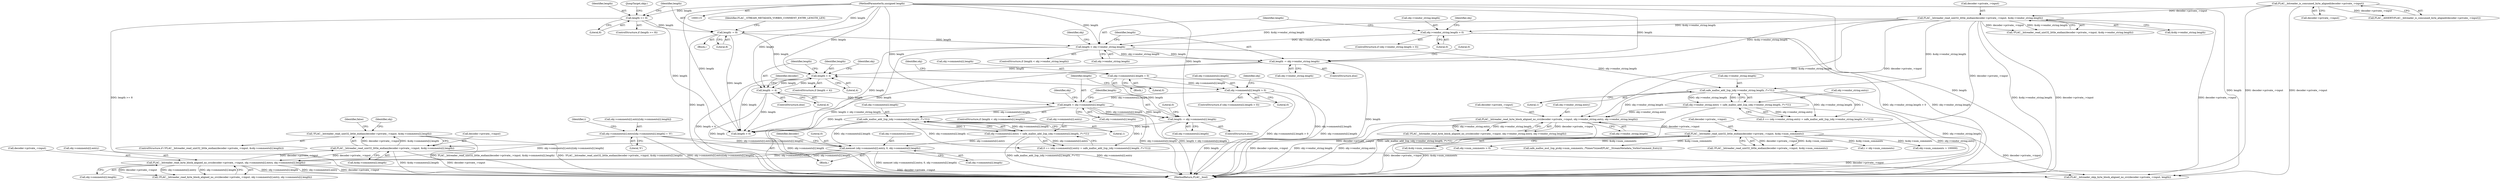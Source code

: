 digraph "0_Android_b499389da21d89d32deff500376c5ee4f8f0b04c@API" {
"1000381" [label="(Call,!FLAC__bitreader_read_uint32_little_endian(decoder->private_->input, &obj->comments[i].length))"];
"1000382" [label="(Call,FLAC__bitreader_read_uint32_little_endian(decoder->private_->input, &obj->comments[i].length))"];
"1000270" [label="(Call,FLAC__bitreader_read_uint32_little_endian(decoder->private_->input, &obj->num_comments))"];
"1000225" [label="(Call,FLAC__bitreader_read_byte_block_aligned_no_crc(decoder->private_->input, obj->vendor_string.entry, obj->vendor_string.length))"];
"1000142" [label="(Call,FLAC__bitreader_read_uint32_little_endian(decoder->private_->input, &obj->vendor_string.length))"];
"1000122" [label="(Call,FLAC__bitreader_is_consumed_byte_aligned(decoder->private_->input))"];
"1000200" [label="(Call,obj->vendor_string.entry = safe_malloc_add_2op_(obj->vendor_string.length, /*+*/1))"];
"1000206" [label="(Call,safe_malloc_add_2op_(obj->vendor_string.length, /*+*/1))"];
"1000166" [label="(Call,length < obj->vendor_string.length)"];
"1000133" [label="(Call,length -= 8)"];
"1000129" [label="(Call,length >= 8)"];
"1000118" [label="(MethodParameterIn,unsigned length)"];
"1000157" [label="(Call,obj->vendor_string.length > 0)"];
"1000484" [label="(Call,FLAC__bitreader_read_byte_block_aligned_no_crc(decoder->private_->input, obj->comments[i].entry, obj->comments[i].length))"];
"1000466" [label="(Call,memset (obj->comments[i].entry, 0, obj->comments[i].length))"];
"1000439" [label="(Call,obj->comments[i].entry = safe_malloc_add_2op_(obj->comments[i].length, /*+*/1))"];
"1000447" [label="(Call,safe_malloc_add_2op_(obj->comments[i].length, /*+*/1))"];
"1000410" [label="(Call,length < obj->comments[i].length)"];
"1000377" [label="(Call,length -= 4)"];
"1000366" [label="(Call,length < 4)"];
"1000427" [label="(Call,length -= obj->comments[i].length)"];
"1000190" [label="(Call,length -= obj->vendor_string.length)"];
"1000399" [label="(Call,obj->comments[i].length > 0)"];
"1000343" [label="(Call,obj->comments[i].length = 0)"];
"1000511" [label="(Call,obj->comments[i].entry[obj->comments[i].length] = '\0')"];
"1000297" [label="(Call,obj->num_comments > 0)"];
"1000310" [label="(Call,safe_malloc_mul_2op_p(obj->num_comments, /*times*/sizeof(FLAC__StreamMetadata_VorbisComment_Entry)))"];
"1000427" [label="(Call,length -= obj->comments[i].length)"];
"1000177" [label="(Identifier,obj)"];
"1000440" [label="(Call,obj->comments[i].entry)"];
"1000201" [label="(Call,obj->vendor_string.entry)"];
"1000135" [label="(Literal,8)"];
"1000398" [label="(ControlStructure,if (obj->comments[i].length > 0))"];
"1000206" [label="(Call,safe_malloc_add_2op_(obj->vendor_string.length, /*+*/1))"];
"1000343" [label="(Call,obj->comments[i].length = 0)"];
"1000157" [label="(Call,obj->vendor_string.length > 0)"];
"1000397" [label="(Identifier,false)"];
"1000131" [label="(Literal,8)"];
"1000344" [label="(Call,obj->comments[i].length)"];
"1000382" [label="(Call,FLAC__bitreader_read_uint32_little_endian(decoder->private_->input, &obj->comments[i].length))"];
"1000546" [label="(Call,length > 0)"];
"1000467" [label="(Call,obj->comments[i].entry)"];
"1000158" [label="(Call,obj->vendor_string.length)"];
"1000199" [label="(Literal,0)"];
"1000132" [label="(Block,)"];
"1000485" [label="(Call,decoder->private_->input)"];
"1000428" [label="(Identifier,length)"];
"1000400" [label="(Call,obj->comments[i].length)"];
"1000226" [label="(Call,decoder->private_->input)"];
"1000437" [label="(Call,0 == (obj->comments[i].entry = safe_malloc_add_2op_(obj->comments[i].length, /*+*/1)))"];
"1000422" [label="(Identifier,obj)"];
"1000385" [label="(Identifier,decoder)"];
"1000410" [label="(Call,length < obj->comments[i].length)"];
"1000512" [label="(Call,obj->comments[i].entry[obj->comments[i].length])"];
"1000511" [label="(Call,obj->comments[i].entry[obj->comments[i].length] = '\0')"];
"1000269" [label="(Call,!FLAC__bitreader_read_uint32_little_endian(decoder->private_->input, &obj->num_comments))"];
"1000225" [label="(Call,FLAC__bitreader_read_byte_block_aligned_no_crc(decoder->private_->input, obj->vendor_string.entry, obj->vendor_string.length))"];
"1000190" [label="(Call,length -= obj->vendor_string.length)"];
"1000497" [label="(Call,obj->comments[i].length)"];
"1000166" [label="(Call,length < obj->vendor_string.length)"];
"1000129" [label="(Call,length >= 8)"];
"1000356" [label="(Identifier,obj)"];
"1000167" [label="(Identifier,length)"];
"1000130" [label="(Identifier,length)"];
"1000168" [label="(Call,obj->vendor_string.length)"];
"1000455" [label="(Literal,1)"];
"1000447" [label="(Call,safe_malloc_add_2op_(obj->comments[i].length, /*+*/1))"];
"1000388" [label="(Call,&obj->comments[i].length)"];
"1000483" [label="(Call,!FLAC__bitreader_read_byte_block_aligned_no_crc(decoder->private_->input, obj->comments[i].entry, obj->comments[i].length))"];
"1000236" [label="(Call,obj->vendor_string.length)"];
"1000377" [label="(Call,length -= 4)"];
"1000133" [label="(Call,length -= 8)"];
"1000533" [label="(Identifier,obj)"];
"1000426" [label="(ControlStructure,else)"];
"1000368" [label="(Literal,4)"];
"1000399" [label="(Call,obj->comments[i].length > 0)"];
"1000376" [label="(ControlStructure,else)"];
"1000335" [label="(Call,i < obj->num_comments)"];
"1000118" [label="(MethodParameterIn,unsigned length)"];
"1000563" [label="(MethodReturn,FLAC__bool)"];
"1000381" [label="(Call,!FLAC__bitreader_read_uint32_little_endian(decoder->private_->input, &obj->comments[i].length))"];
"1000342" [label="(Block,)"];
"1000123" [label="(Call,decoder->private_->input)"];
"1000283" [label="(Call,obj->num_comments > 100000)"];
"1000552" [label="(Call,FLAC__bitreader_skip_byte_block_aligned_no_crc(decoder->private_->input, length))"];
"1000367" [label="(Identifier,length)"];
"1000200" [label="(Call,obj->vendor_string.entry = safe_malloc_add_2op_(obj->vendor_string.length, /*+*/1))"];
"1000407" [label="(Literal,0)"];
"1000366" [label="(Call,length < 4)"];
"1000276" [label="(Call,&obj->num_comments)"];
"1000212" [label="(Literal,1)"];
"1000341" [label="(Identifier,i)"];
"1000403" [label="(Identifier,obj)"];
"1000412" [label="(Call,obj->comments[i].length)"];
"1000475" [label="(Call,obj->comments[i].length)"];
"1000408" [label="(Block,)"];
"1000448" [label="(Call,obj->comments[i].length)"];
"1000192" [label="(Call,obj->vendor_string.length)"];
"1000271" [label="(Call,decoder->private_->input)"];
"1000527" [label="(Literal,'\0')"];
"1000466" [label="(Call,memset (obj->comments[i].entry, 0, obj->comments[i].length))"];
"1000134" [label="(Identifier,length)"];
"1000207" [label="(Call,obj->vendor_string.length)"];
"1000128" [label="(ControlStructure,if (length >= 8))"];
"1000429" [label="(Call,obj->comments[i].length)"];
"1000438" [label="(Literal,0)"];
"1000365" [label="(ControlStructure,if (length < 4))"];
"1000260" [label="(Identifier,obj)"];
"1000411" [label="(Identifier,length)"];
"1000379" [label="(Literal,4)"];
"1000224" [label="(Call,!FLAC__bitreader_read_byte_block_aligned_no_crc(decoder->private_->input, obj->vendor_string.entry, obj->vendor_string.length))"];
"1000544" [label="(JumpTarget,skip:)"];
"1000138" [label="(Identifier,FLAC__STREAM_METADATA_VORBIS_COMMENT_ENTRY_LENGTH_LEN)"];
"1000372" [label="(Identifier,obj)"];
"1000156" [label="(ControlStructure,if (obj->vendor_string.length > 0))"];
"1000121" [label="(Call,FLAC__ASSERT(FLAC__bitreader_is_consumed_byte_aligned(decoder->private_->input)))"];
"1000270" [label="(Call,FLAC__bitreader_read_uint32_little_endian(decoder->private_->input, &obj->num_comments))"];
"1000484" [label="(Call,FLAC__bitreader_read_byte_block_aligned_no_crc(decoder->private_->input, obj->comments[i].entry, obj->comments[i].length))"];
"1000122" [label="(Call,FLAC__bitreader_is_consumed_byte_aligned(decoder->private_->input))"];
"1000198" [label="(Call,0 == (obj->vendor_string.entry = safe_malloc_add_2op_(obj->vendor_string.length, /*+*/1)))"];
"1000439" [label="(Call,obj->comments[i].entry = safe_malloc_add_2op_(obj->comments[i].length, /*+*/1))"];
"1000141" [label="(Call,!FLAC__bitreader_read_uint32_little_endian(decoder->private_->input, &obj->vendor_string.length))"];
"1000163" [label="(Literal,0)"];
"1000351" [label="(Literal,0)"];
"1000490" [label="(Call,obj->comments[i].entry)"];
"1000487" [label="(Identifier,decoder)"];
"1000148" [label="(Call,&obj->vendor_string.length)"];
"1000378" [label="(Identifier,length)"];
"1000409" [label="(ControlStructure,if (length < obj->comments[i].length))"];
"1000231" [label="(Call,obj->vendor_string.entry)"];
"1000380" [label="(ControlStructure,if (!FLAC__bitreader_read_uint32_little_endian(decoder->private_->input, &obj->comments[i].length)))"];
"1000189" [label="(ControlStructure,else)"];
"1000142" [label="(Call,FLAC__bitreader_read_uint32_little_endian(decoder->private_->input, &obj->vendor_string.length))"];
"1000143" [label="(Call,decoder->private_->input)"];
"1000383" [label="(Call,decoder->private_->input)"];
"1000474" [label="(Literal,0)"];
"1000165" [label="(ControlStructure,if (length < obj->vendor_string.length))"];
"1000191" [label="(Identifier,length)"];
"1000381" -> "1000380"  [label="AST: "];
"1000381" -> "1000382"  [label="CFG: "];
"1000382" -> "1000381"  [label="AST: "];
"1000397" -> "1000381"  [label="CFG: "];
"1000403" -> "1000381"  [label="CFG: "];
"1000381" -> "1000563"  [label="DDG: FLAC__bitreader_read_uint32_little_endian(decoder->private_->input, &obj->comments[i].length)"];
"1000381" -> "1000563"  [label="DDG: !FLAC__bitreader_read_uint32_little_endian(decoder->private_->input, &obj->comments[i].length)"];
"1000382" -> "1000381"  [label="DDG: decoder->private_->input"];
"1000382" -> "1000381"  [label="DDG: &obj->comments[i].length"];
"1000382" -> "1000388"  [label="CFG: "];
"1000383" -> "1000382"  [label="AST: "];
"1000388" -> "1000382"  [label="AST: "];
"1000382" -> "1000563"  [label="DDG: decoder->private_->input"];
"1000382" -> "1000563"  [label="DDG: &obj->comments[i].length"];
"1000270" -> "1000382"  [label="DDG: decoder->private_->input"];
"1000484" -> "1000382"  [label="DDG: decoder->private_->input"];
"1000382" -> "1000484"  [label="DDG: decoder->private_->input"];
"1000382" -> "1000552"  [label="DDG: decoder->private_->input"];
"1000270" -> "1000269"  [label="AST: "];
"1000270" -> "1000276"  [label="CFG: "];
"1000271" -> "1000270"  [label="AST: "];
"1000276" -> "1000270"  [label="AST: "];
"1000269" -> "1000270"  [label="CFG: "];
"1000270" -> "1000563"  [label="DDG: &obj->num_comments"];
"1000270" -> "1000563"  [label="DDG: decoder->private_->input"];
"1000270" -> "1000269"  [label="DDG: decoder->private_->input"];
"1000270" -> "1000269"  [label="DDG: &obj->num_comments"];
"1000225" -> "1000270"  [label="DDG: decoder->private_->input"];
"1000142" -> "1000270"  [label="DDG: decoder->private_->input"];
"1000270" -> "1000283"  [label="DDG: &obj->num_comments"];
"1000270" -> "1000297"  [label="DDG: &obj->num_comments"];
"1000270" -> "1000310"  [label="DDG: &obj->num_comments"];
"1000270" -> "1000335"  [label="DDG: &obj->num_comments"];
"1000270" -> "1000552"  [label="DDG: decoder->private_->input"];
"1000225" -> "1000224"  [label="AST: "];
"1000225" -> "1000236"  [label="CFG: "];
"1000226" -> "1000225"  [label="AST: "];
"1000231" -> "1000225"  [label="AST: "];
"1000236" -> "1000225"  [label="AST: "];
"1000224" -> "1000225"  [label="CFG: "];
"1000225" -> "1000563"  [label="DDG: decoder->private_->input"];
"1000225" -> "1000563"  [label="DDG: obj->vendor_string.length"];
"1000225" -> "1000563"  [label="DDG: obj->vendor_string.entry"];
"1000225" -> "1000224"  [label="DDG: decoder->private_->input"];
"1000225" -> "1000224"  [label="DDG: obj->vendor_string.entry"];
"1000225" -> "1000224"  [label="DDG: obj->vendor_string.length"];
"1000142" -> "1000225"  [label="DDG: decoder->private_->input"];
"1000142" -> "1000225"  [label="DDG: &obj->vendor_string.length"];
"1000200" -> "1000225"  [label="DDG: obj->vendor_string.entry"];
"1000206" -> "1000225"  [label="DDG: obj->vendor_string.length"];
"1000142" -> "1000141"  [label="AST: "];
"1000142" -> "1000148"  [label="CFG: "];
"1000143" -> "1000142"  [label="AST: "];
"1000148" -> "1000142"  [label="AST: "];
"1000141" -> "1000142"  [label="CFG: "];
"1000142" -> "1000563"  [label="DDG: &obj->vendor_string.length"];
"1000142" -> "1000563"  [label="DDG: decoder->private_->input"];
"1000142" -> "1000141"  [label="DDG: decoder->private_->input"];
"1000142" -> "1000141"  [label="DDG: &obj->vendor_string.length"];
"1000122" -> "1000142"  [label="DDG: decoder->private_->input"];
"1000142" -> "1000157"  [label="DDG: &obj->vendor_string.length"];
"1000142" -> "1000166"  [label="DDG: &obj->vendor_string.length"];
"1000142" -> "1000190"  [label="DDG: &obj->vendor_string.length"];
"1000142" -> "1000206"  [label="DDG: &obj->vendor_string.length"];
"1000142" -> "1000552"  [label="DDG: decoder->private_->input"];
"1000122" -> "1000121"  [label="AST: "];
"1000122" -> "1000123"  [label="CFG: "];
"1000123" -> "1000122"  [label="AST: "];
"1000121" -> "1000122"  [label="CFG: "];
"1000122" -> "1000563"  [label="DDG: decoder->private_->input"];
"1000122" -> "1000121"  [label="DDG: decoder->private_->input"];
"1000122" -> "1000552"  [label="DDG: decoder->private_->input"];
"1000200" -> "1000198"  [label="AST: "];
"1000200" -> "1000206"  [label="CFG: "];
"1000201" -> "1000200"  [label="AST: "];
"1000206" -> "1000200"  [label="AST: "];
"1000198" -> "1000200"  [label="CFG: "];
"1000200" -> "1000563"  [label="DDG: obj->vendor_string.entry"];
"1000200" -> "1000563"  [label="DDG: safe_malloc_add_2op_(obj->vendor_string.length, /*+*/1)"];
"1000200" -> "1000198"  [label="DDG: obj->vendor_string.entry"];
"1000206" -> "1000200"  [label="DDG: obj->vendor_string.length"];
"1000206" -> "1000200"  [label="DDG: 1"];
"1000206" -> "1000212"  [label="CFG: "];
"1000207" -> "1000206"  [label="AST: "];
"1000212" -> "1000206"  [label="AST: "];
"1000206" -> "1000563"  [label="DDG: obj->vendor_string.length"];
"1000206" -> "1000198"  [label="DDG: obj->vendor_string.length"];
"1000206" -> "1000198"  [label="DDG: 1"];
"1000166" -> "1000206"  [label="DDG: obj->vendor_string.length"];
"1000166" -> "1000165"  [label="AST: "];
"1000166" -> "1000168"  [label="CFG: "];
"1000167" -> "1000166"  [label="AST: "];
"1000168" -> "1000166"  [label="AST: "];
"1000177" -> "1000166"  [label="CFG: "];
"1000191" -> "1000166"  [label="CFG: "];
"1000166" -> "1000563"  [label="DDG: length < obj->vendor_string.length"];
"1000133" -> "1000166"  [label="DDG: length"];
"1000118" -> "1000166"  [label="DDG: length"];
"1000157" -> "1000166"  [label="DDG: obj->vendor_string.length"];
"1000166" -> "1000190"  [label="DDG: obj->vendor_string.length"];
"1000166" -> "1000190"  [label="DDG: length"];
"1000166" -> "1000546"  [label="DDG: length"];
"1000133" -> "1000132"  [label="AST: "];
"1000133" -> "1000135"  [label="CFG: "];
"1000134" -> "1000133"  [label="AST: "];
"1000135" -> "1000133"  [label="AST: "];
"1000138" -> "1000133"  [label="CFG: "];
"1000133" -> "1000563"  [label="DDG: length"];
"1000129" -> "1000133"  [label="DDG: length"];
"1000118" -> "1000133"  [label="DDG: length"];
"1000133" -> "1000366"  [label="DDG: length"];
"1000133" -> "1000546"  [label="DDG: length"];
"1000129" -> "1000128"  [label="AST: "];
"1000129" -> "1000131"  [label="CFG: "];
"1000130" -> "1000129"  [label="AST: "];
"1000131" -> "1000129"  [label="AST: "];
"1000134" -> "1000129"  [label="CFG: "];
"1000544" -> "1000129"  [label="CFG: "];
"1000129" -> "1000563"  [label="DDG: length >= 8"];
"1000118" -> "1000129"  [label="DDG: length"];
"1000129" -> "1000546"  [label="DDG: length"];
"1000118" -> "1000115"  [label="AST: "];
"1000118" -> "1000563"  [label="DDG: length"];
"1000118" -> "1000190"  [label="DDG: length"];
"1000118" -> "1000366"  [label="DDG: length"];
"1000118" -> "1000377"  [label="DDG: length"];
"1000118" -> "1000410"  [label="DDG: length"];
"1000118" -> "1000427"  [label="DDG: length"];
"1000118" -> "1000546"  [label="DDG: length"];
"1000118" -> "1000552"  [label="DDG: length"];
"1000157" -> "1000156"  [label="AST: "];
"1000157" -> "1000163"  [label="CFG: "];
"1000158" -> "1000157"  [label="AST: "];
"1000163" -> "1000157"  [label="AST: "];
"1000167" -> "1000157"  [label="CFG: "];
"1000260" -> "1000157"  [label="CFG: "];
"1000157" -> "1000563"  [label="DDG: obj->vendor_string.length > 0"];
"1000157" -> "1000563"  [label="DDG: obj->vendor_string.length"];
"1000484" -> "1000483"  [label="AST: "];
"1000484" -> "1000497"  [label="CFG: "];
"1000485" -> "1000484"  [label="AST: "];
"1000490" -> "1000484"  [label="AST: "];
"1000497" -> "1000484"  [label="AST: "];
"1000483" -> "1000484"  [label="CFG: "];
"1000484" -> "1000563"  [label="DDG: obj->comments[i].length"];
"1000484" -> "1000563"  [label="DDG: obj->comments[i].entry"];
"1000484" -> "1000563"  [label="DDG: decoder->private_->input"];
"1000484" -> "1000483"  [label="DDG: decoder->private_->input"];
"1000484" -> "1000483"  [label="DDG: obj->comments[i].entry"];
"1000484" -> "1000483"  [label="DDG: obj->comments[i].length"];
"1000466" -> "1000484"  [label="DDG: obj->comments[i].entry"];
"1000466" -> "1000484"  [label="DDG: obj->comments[i].length"];
"1000511" -> "1000484"  [label="DDG: obj->comments[i].entry[obj->comments[i].length]"];
"1000484" -> "1000552"  [label="DDG: decoder->private_->input"];
"1000466" -> "1000408"  [label="AST: "];
"1000466" -> "1000475"  [label="CFG: "];
"1000467" -> "1000466"  [label="AST: "];
"1000474" -> "1000466"  [label="AST: "];
"1000475" -> "1000466"  [label="AST: "];
"1000487" -> "1000466"  [label="CFG: "];
"1000466" -> "1000563"  [label="DDG: memset (obj->comments[i].entry, 0, obj->comments[i].length)"];
"1000439" -> "1000466"  [label="DDG: obj->comments[i].entry"];
"1000511" -> "1000466"  [label="DDG: obj->comments[i].entry[obj->comments[i].length]"];
"1000447" -> "1000466"  [label="DDG: obj->comments[i].length"];
"1000439" -> "1000437"  [label="AST: "];
"1000439" -> "1000447"  [label="CFG: "];
"1000440" -> "1000439"  [label="AST: "];
"1000447" -> "1000439"  [label="AST: "];
"1000437" -> "1000439"  [label="CFG: "];
"1000439" -> "1000563"  [label="DDG: obj->comments[i].entry"];
"1000439" -> "1000563"  [label="DDG: safe_malloc_add_2op_(obj->comments[i].length, /*+*/1)"];
"1000439" -> "1000437"  [label="DDG: obj->comments[i].entry"];
"1000447" -> "1000439"  [label="DDG: obj->comments[i].length"];
"1000447" -> "1000439"  [label="DDG: 1"];
"1000447" -> "1000455"  [label="CFG: "];
"1000448" -> "1000447"  [label="AST: "];
"1000455" -> "1000447"  [label="AST: "];
"1000447" -> "1000563"  [label="DDG: obj->comments[i].length"];
"1000447" -> "1000437"  [label="DDG: obj->comments[i].length"];
"1000447" -> "1000437"  [label="DDG: 1"];
"1000410" -> "1000447"  [label="DDG: obj->comments[i].length"];
"1000410" -> "1000409"  [label="AST: "];
"1000410" -> "1000412"  [label="CFG: "];
"1000411" -> "1000410"  [label="AST: "];
"1000412" -> "1000410"  [label="AST: "];
"1000422" -> "1000410"  [label="CFG: "];
"1000428" -> "1000410"  [label="CFG: "];
"1000410" -> "1000563"  [label="DDG: obj->comments[i].length"];
"1000410" -> "1000563"  [label="DDG: length < obj->comments[i].length"];
"1000377" -> "1000410"  [label="DDG: length"];
"1000399" -> "1000410"  [label="DDG: obj->comments[i].length"];
"1000410" -> "1000427"  [label="DDG: obj->comments[i].length"];
"1000410" -> "1000427"  [label="DDG: length"];
"1000410" -> "1000546"  [label="DDG: length"];
"1000377" -> "1000376"  [label="AST: "];
"1000377" -> "1000379"  [label="CFG: "];
"1000378" -> "1000377"  [label="AST: "];
"1000379" -> "1000377"  [label="AST: "];
"1000385" -> "1000377"  [label="CFG: "];
"1000377" -> "1000563"  [label="DDG: length"];
"1000377" -> "1000366"  [label="DDG: length"];
"1000366" -> "1000377"  [label="DDG: length"];
"1000377" -> "1000546"  [label="DDG: length"];
"1000366" -> "1000365"  [label="AST: "];
"1000366" -> "1000368"  [label="CFG: "];
"1000367" -> "1000366"  [label="AST: "];
"1000368" -> "1000366"  [label="AST: "];
"1000372" -> "1000366"  [label="CFG: "];
"1000378" -> "1000366"  [label="CFG: "];
"1000366" -> "1000563"  [label="DDG: length < 4"];
"1000427" -> "1000366"  [label="DDG: length"];
"1000190" -> "1000366"  [label="DDG: length"];
"1000366" -> "1000546"  [label="DDG: length"];
"1000427" -> "1000426"  [label="AST: "];
"1000427" -> "1000429"  [label="CFG: "];
"1000428" -> "1000427"  [label="AST: "];
"1000429" -> "1000427"  [label="AST: "];
"1000438" -> "1000427"  [label="CFG: "];
"1000427" -> "1000563"  [label="DDG: length"];
"1000427" -> "1000546"  [label="DDG: length"];
"1000190" -> "1000189"  [label="AST: "];
"1000190" -> "1000192"  [label="CFG: "];
"1000191" -> "1000190"  [label="AST: "];
"1000192" -> "1000190"  [label="AST: "];
"1000199" -> "1000190"  [label="CFG: "];
"1000190" -> "1000563"  [label="DDG: length"];
"1000190" -> "1000546"  [label="DDG: length"];
"1000399" -> "1000398"  [label="AST: "];
"1000399" -> "1000407"  [label="CFG: "];
"1000400" -> "1000399"  [label="AST: "];
"1000407" -> "1000399"  [label="AST: "];
"1000411" -> "1000399"  [label="CFG: "];
"1000533" -> "1000399"  [label="CFG: "];
"1000399" -> "1000563"  [label="DDG: obj->comments[i].length"];
"1000399" -> "1000563"  [label="DDG: obj->comments[i].length > 0"];
"1000343" -> "1000399"  [label="DDG: obj->comments[i].length"];
"1000343" -> "1000342"  [label="AST: "];
"1000343" -> "1000351"  [label="CFG: "];
"1000344" -> "1000343"  [label="AST: "];
"1000351" -> "1000343"  [label="AST: "];
"1000356" -> "1000343"  [label="CFG: "];
"1000343" -> "1000563"  [label="DDG: obj->comments[i].length"];
"1000511" -> "1000408"  [label="AST: "];
"1000511" -> "1000527"  [label="CFG: "];
"1000512" -> "1000511"  [label="AST: "];
"1000527" -> "1000511"  [label="AST: "];
"1000341" -> "1000511"  [label="CFG: "];
"1000511" -> "1000563"  [label="DDG: obj->comments[i].entry[obj->comments[i].length]"];
}
